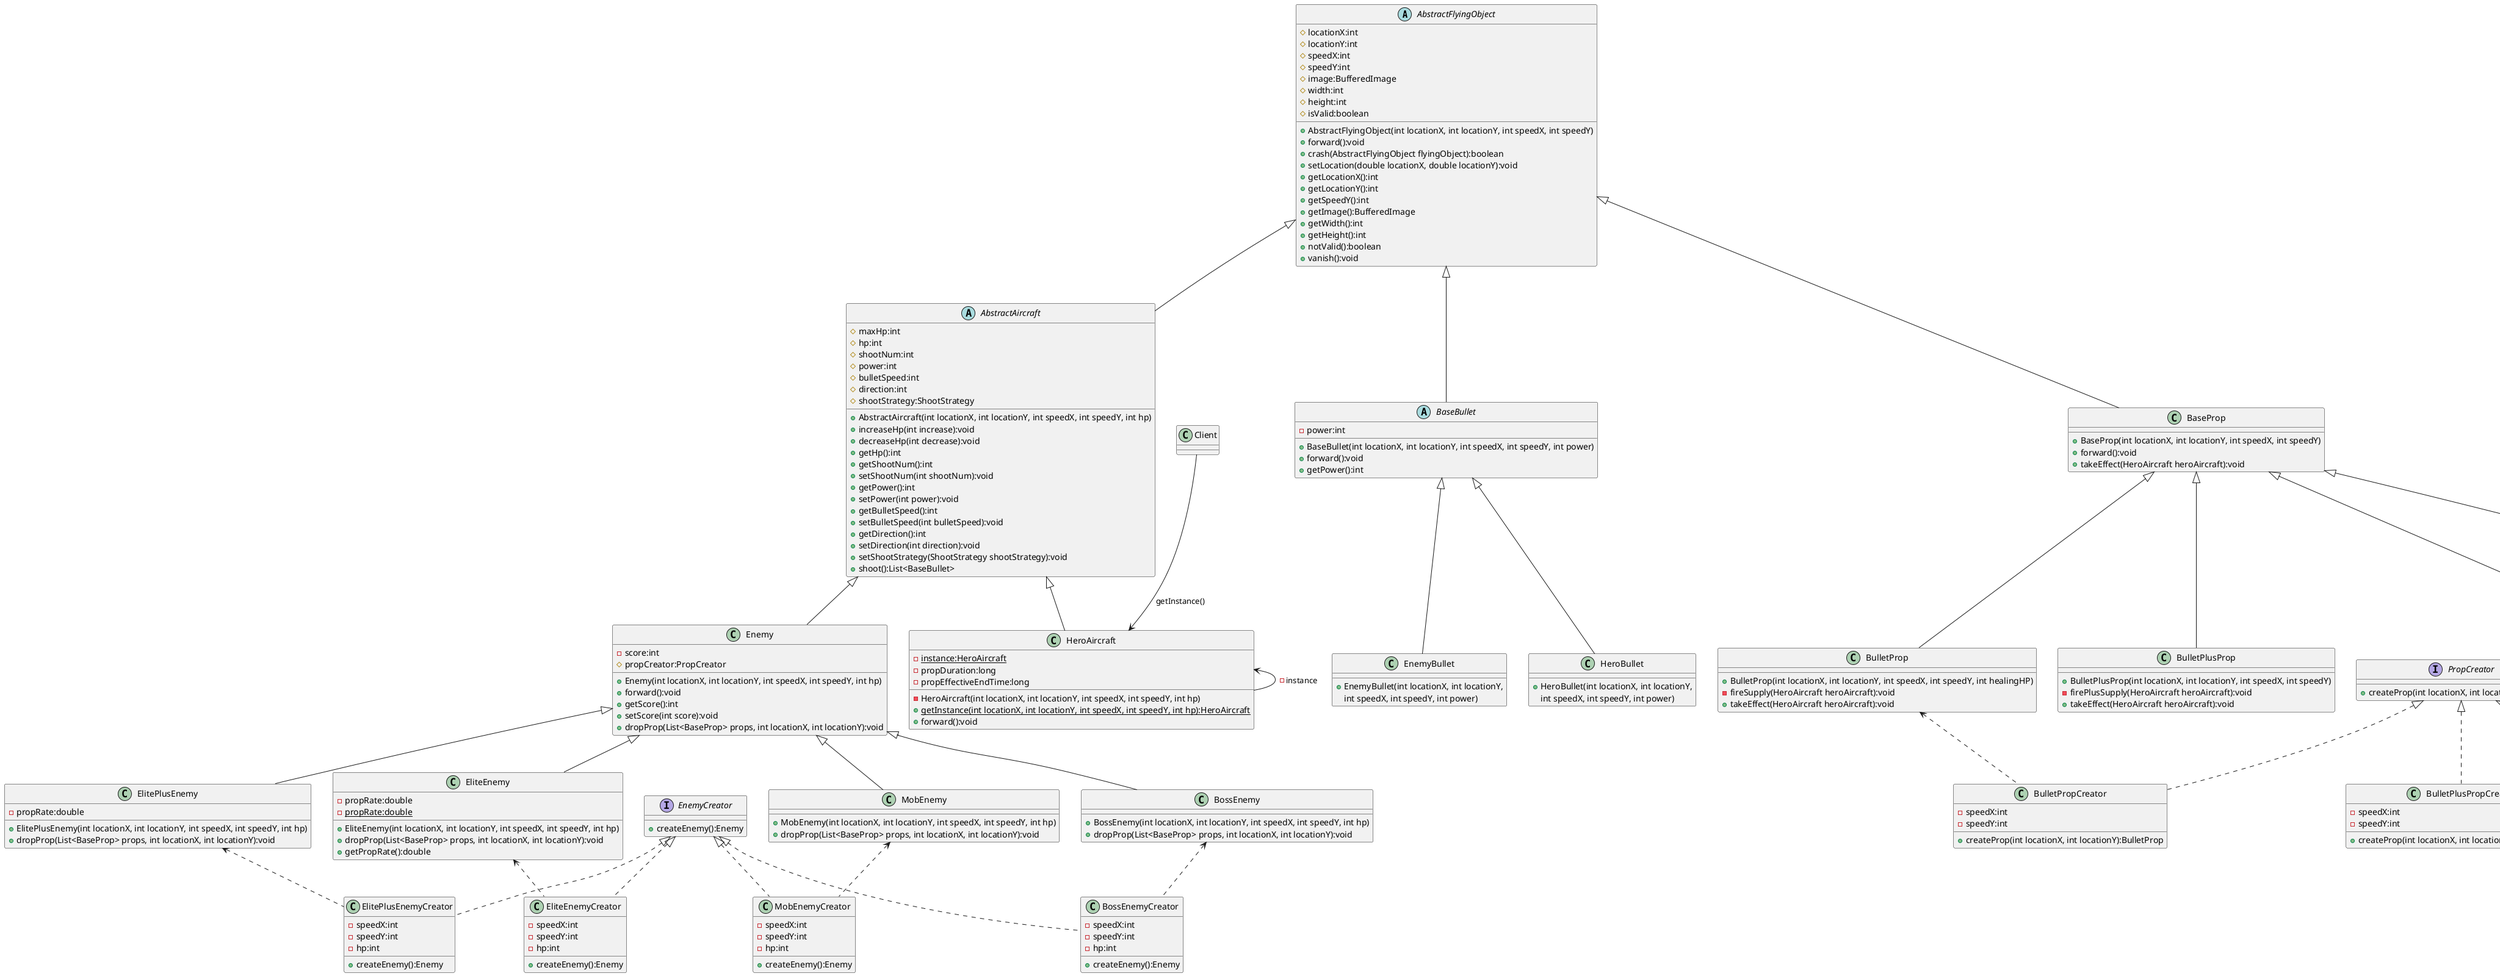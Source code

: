 @startuml
'https://plantuml.com/class-diagram

abstract class AbstractFlyingObject
{
    # locationX:int
    # locationY:int
    # speedX:int
    # speedY:int
    # image:BufferedImage
    # width:int
    # height:int
    # isValid:boolean

    + AbstractFlyingObject(int locationX, int locationY, int speedX, int speedY)
    + forward():void
    + crash(AbstractFlyingObject flyingObject):boolean
    + setLocation(double locationX, double locationY):void
    + getLocationX():int
    + getLocationY():int
    + getSpeedY():int
    + getImage():BufferedImage
    + getWidth():int
    + getHeight():int
    + notValid():boolean
    + vanish():void
}
abstract class AbstractAircraft
{
	# maxHp:int
    # hp:int
    # shootNum:int
    # power:int
    # bulletSpeed:int
    # direction:int
    # shootStrategy:ShootStrategy
    + AbstractAircraft(int locationX, int locationY, int speedX, int speedY, int hp)
    + increaseHp(int increase):void
    + decreaseHp(int decrease):void
    + getHp():int
    + getShootNum():int
    + setShootNum(int shootNum):void
    + getPower():int
    + setPower(int power):void
    + getBulletSpeed():int
    + setBulletSpeed(int bulletSpeed):void
    + getDirection():int
    + setDirection(int direction):void
    + setShootStrategy(ShootStrategy shootStrategy):void
    + shoot():List<BaseBullet>
 }


class HeroAircraft {
    - {static} instance:HeroAircraft
    - propDuration:long
    - propEffectiveEndTime:long
    - HeroAircraft(int locationX, int locationY, int speedX, int speedY, int hp)
    + {static} getInstance(int locationX, int locationY, int speedX, int speedY, int hp):HeroAircraft
    + forward():void
}

Client --> HeroAircraft : getInstance()
HeroAircraft <-- HeroAircraft : -instance

class Enemy {
    - score:int
    # propCreator:PropCreator
    + Enemy(int locationX, int locationY, int speedX, int speedY, int hp)
    + forward():void
    + getScore():int
    + setScore(int score):void
    + dropProp(List<BaseProp> props, int locationX, int locationY):void
}

class MobEnemy {
    + MobEnemy(int locationX, int locationY, int speedX, int speedY, int hp)
    + dropProp(List<BaseProp> props, int locationX, int locationY):void
}

class EliteEnemy {
    - propRate:double
    - {static} propRate:double
    + EliteEnemy(int locationX, int locationY, int speedX, int speedY, int hp)
    + dropProp(List<BaseProp> props, int locationX, int locationY):void
    + getPropRate():double
}

class ElitePlusEnemy {
    - propRate:double
    + ElitePlusEnemy(int locationX, int locationY, int speedX, int speedY, int hp)
    + dropProp(List<BaseProp> props, int locationX, int locationY):void
}

class BossEnemy {
    + BossEnemy(int locationX, int locationY, int speedX, int speedY, int hp)
    + dropProp(List<BaseProp> props, int locationX, int locationY):void
}

Enemy <|-- MobEnemy
Enemy <|-- EliteEnemy
Enemy <|-- ElitePlusEnemy
Enemy <|-- BossEnemy

AbstractAircraft <|-- HeroAircraft
AbstractAircraft <|-- Enemy

abstract class BaseBullet
{
    - power:int
    + BaseBullet(int locationX, int locationY, int speedX, int speedY, int power)
    + forward():void
	+ getPower():int
}

class HeroBullet {
    + HeroBullet(int locationX, int locationY,
     int speedX, int speedY, int power)
}

class EnemyBullet {
    + EnemyBullet(int locationX, int locationY,
     int speedX, int speedY, int power)
}

BaseBullet <|-- HeroBullet
BaseBullet <|-- EnemyBullet

class BaseProp {
    + BaseProp(int locationX, int locationY, int speedX, int speedY)
    + forward():void
    + takeEffect(HeroAircraft heroAircraft):void
}

class BloodProp {
    - healingHP:int
    + BloodProp(int locationX, int locationY, int speedX, int speedY, int healingHP)
    + getHealingHP():int
    - heal(HeroAircraft heroAircraft):void
    + takeEffect(HeroAircraft heroAircraft):void
}

class BombProp {
    + BombProp(int locationX, int locationY, int speedX, int speedY, int healingHP)
    - boom(HeroAircraft heroAircraft):void
    + takeEffect(HeroAircraft heroAircraft):void
}

class BulletProp {
    + BulletProp(int locationX, int locationY, int speedX, int speedY, int healingHP)
    - fireSupply(HeroAircraft heroAircraft):void
    + takeEffect(HeroAircraft heroAircraft):void
}

class BulletPlusProp {
    + BulletPlusProp(int locationX, int locationY, int speedX, int speedY)
    - firePlusSupply(HeroAircraft heroAircraft):void
    + takeEffect(HeroAircraft heroAircraft):void
}

BaseProp <|-- BloodProp
BaseProp <|-- BombProp
BaseProp <|-- BulletProp
BaseProp <|-- BulletPlusProp

AbstractFlyingObject <|-- AbstractAircraft
AbstractFlyingObject <|-- BaseBullet
AbstractFlyingObject <|-- BaseProp

interface EnemyCreator {
    + createEnemy():Enemy
}

class MobEnemyCreator {
    - speedX:int
    - speedY:int
    - hp:int
    + createEnemy():Enemy
}

MobEnemy <.. MobEnemyCreator

class EliteEnemyCreator {
    - speedX:int
    - speedY:int
    - hp:int
    + createEnemy():Enemy
}

EliteEnemy <.. EliteEnemyCreator

class ElitePlusEnemyCreator {
    - speedX:int
    - speedY:int
    - hp:int
    + createEnemy():Enemy
}

ElitePlusEnemy <.. ElitePlusEnemyCreator

class BossEnemyCreator {
    - speedX:int
    - speedY:int
    - hp:int
    + createEnemy():Enemy
}

BossEnemy <.. BossEnemyCreator

EnemyCreator <|.. MobEnemyCreator
EnemyCreator <|.. EliteEnemyCreator
EnemyCreator <|.. ElitePlusEnemyCreator
EnemyCreator <|.. BossEnemyCreator

interface PropCreator {
    + createProp(int locationX, int locationY):BaseProp
}

class BloodPropCreator {
    - speedX:int
    - speedY:int
    + createProp(int locationX, int locationY):BloodProp
}

BloodProp <.. BloodPropCreator

class BombPropCreator {
    - speedX:int
    - speedY:int
    + createProp(int locationX, int locationY):BombProp
}

BombProp <.. BombPropCreator

class BulletPropCreator {
    - speedX:int
    - speedY:int
    + createProp(int locationX, int locationY):BulletProp
}

BulletProp <.. BulletPropCreator

class BulletPlusPropCreator {
    - speedX:int
    - speedY:int
    + createProp(int locationX, int locationY):BulletPlusProp
}

BulletPlusPropCreator <.. BulletPlusPropCreator

PropCreator <|.. BloodPropCreator
PropCreator <|.. BombPropCreator
PropCreator <|.. BulletPropCreator
PropCreator <|.. BulletPlusPropCreator

@enduml